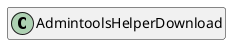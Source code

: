 @startuml
set namespaceSeparator \\
hide members
hide << alias >> circle

class AdmintoolsHelperDownload
@enduml
